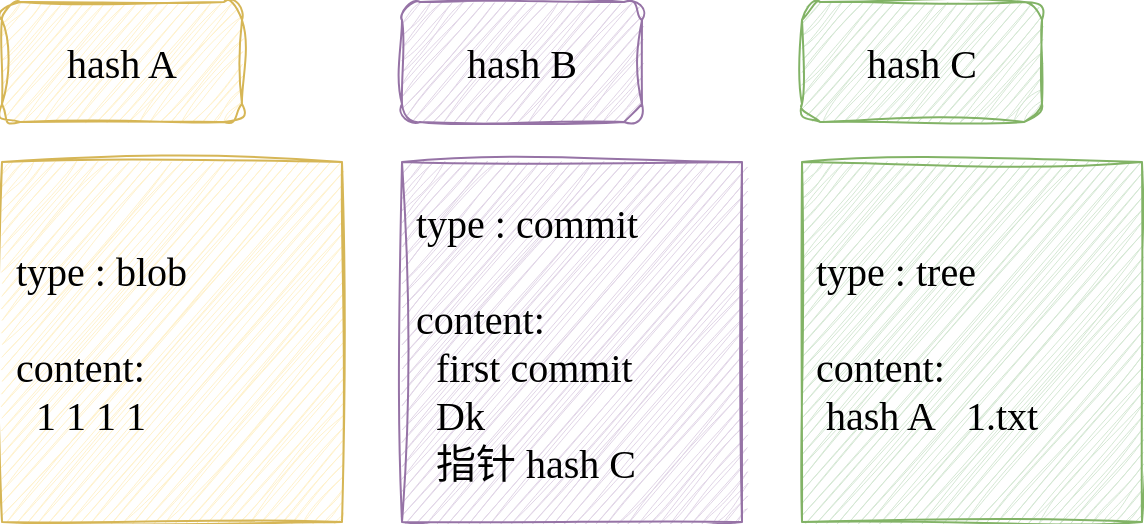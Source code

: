 <mxfile version="21.6.1" type="github">
  <diagram name="第 1 页" id="VkEW_3fHJum4j1e8iv0O">
    <mxGraphModel dx="1420" dy="889" grid="1" gridSize="10" guides="1" tooltips="1" connect="1" arrows="1" fold="1" page="1" pageScale="1" pageWidth="827" pageHeight="1169" math="0" shadow="0">
      <root>
        <mxCell id="0" />
        <mxCell id="1" parent="0" />
        <mxCell id="g1Qivy0qSHfABNk4nC-o-1" value="hash C" style="rounded=1;whiteSpace=wrap;html=1;sketch=1;hachureGap=4;jiggle=2;curveFitting=1;fontFamily=手札体-简;fontSize=20;fillColor=#d5e8d4;strokeColor=#82b366;" vertex="1" parent="1">
          <mxGeometry x="560" y="210" width="120" height="60" as="geometry" />
        </mxCell>
        <mxCell id="g1Qivy0qSHfABNk4nC-o-2" value="hash B" style="rounded=1;whiteSpace=wrap;html=1;sketch=1;hachureGap=4;jiggle=2;curveFitting=1;fontFamily=手札体-简;fontSize=20;fillColor=#e1d5e7;strokeColor=#9673a6;" vertex="1" parent="1">
          <mxGeometry x="360" y="210" width="120" height="60" as="geometry" />
        </mxCell>
        <mxCell id="g1Qivy0qSHfABNk4nC-o-3" value="&lt;div style=&quot;&quot;&gt;&lt;span style=&quot;background-color: initial;&quot;&gt;&amp;nbsp;type : tree&lt;/span&gt;&lt;/div&gt;&lt;div style=&quot;&quot;&gt;&lt;span style=&quot;background-color: initial;&quot;&gt;&lt;br&gt;&lt;/span&gt;&lt;/div&gt;&lt;div style=&quot;&quot;&gt;&lt;span style=&quot;background-color: initial;&quot;&gt;&amp;nbsp;content:&amp;nbsp;&lt;/span&gt;&lt;/div&gt;&lt;div style=&quot;&quot;&gt;&lt;span style=&quot;background-color: initial;&quot;&gt;&amp;nbsp; hash A&amp;nbsp; &amp;nbsp;1.txt&lt;/span&gt;&lt;/div&gt;" style="rounded=0;whiteSpace=wrap;html=1;sketch=1;hachureGap=4;jiggle=2;curveFitting=1;fontFamily=手札体-简;fontSize=20;align=left;fillColor=#d5e8d4;strokeColor=#82b366;" vertex="1" parent="1">
          <mxGeometry x="560" y="290" width="170" height="180" as="geometry" />
        </mxCell>
        <mxCell id="g1Qivy0qSHfABNk4nC-o-4" value="&lt;div style=&quot;&quot;&gt;&lt;span style=&quot;background-color: initial;&quot;&gt;&amp;nbsp;type : commit&lt;/span&gt;&lt;/div&gt;&lt;div style=&quot;&quot;&gt;&lt;span style=&quot;background-color: initial;&quot;&gt;&lt;br&gt;&lt;/span&gt;&lt;/div&gt;&lt;div style=&quot;&quot;&gt;&lt;span style=&quot;background-color: initial;&quot;&gt;&amp;nbsp;content:&amp;nbsp;&lt;/span&gt;&lt;/div&gt;&lt;div style=&quot;&quot;&gt;&amp;nbsp; &amp;nbsp;first commit&lt;/div&gt;&lt;div style=&quot;&quot;&gt;&amp;nbsp; &amp;nbsp;Dk&lt;/div&gt;&lt;div style=&quot;&quot;&gt;&amp;nbsp; &amp;nbsp;指针 hash C&lt;/div&gt;" style="rounded=0;whiteSpace=wrap;html=1;sketch=1;hachureGap=4;jiggle=2;curveFitting=1;fontFamily=手札体-简;fontSize=20;align=left;fillColor=#e1d5e7;strokeColor=#9673a6;" vertex="1" parent="1">
          <mxGeometry x="360" y="290" width="170" height="180" as="geometry" />
        </mxCell>
        <mxCell id="g1Qivy0qSHfABNk4nC-o-5" value="hash A" style="rounded=1;whiteSpace=wrap;html=1;sketch=1;hachureGap=4;jiggle=2;curveFitting=1;fontFamily=手札体-简;fontSize=20;fillColor=#fff2cc;strokeColor=#d6b656;" vertex="1" parent="1">
          <mxGeometry x="160" y="210" width="120" height="60" as="geometry" />
        </mxCell>
        <mxCell id="g1Qivy0qSHfABNk4nC-o-6" value="&lt;div style=&quot;&quot;&gt;&lt;span style=&quot;background-color: initial;&quot;&gt;&amp;nbsp;type : blob&lt;/span&gt;&lt;/div&gt;&lt;div style=&quot;&quot;&gt;&lt;span style=&quot;background-color: initial;&quot;&gt;&lt;br&gt;&lt;/span&gt;&lt;/div&gt;&lt;div style=&quot;&quot;&gt;&lt;span style=&quot;background-color: initial;&quot;&gt;&amp;nbsp;content:&amp;nbsp;&lt;/span&gt;&lt;/div&gt;&lt;div style=&quot;&quot;&gt;&amp;nbsp; &amp;nbsp;1 1 1 1&lt;/div&gt;" style="rounded=0;whiteSpace=wrap;html=1;sketch=1;hachureGap=4;jiggle=2;curveFitting=1;fontFamily=手札体-简;fontSize=20;align=left;fillColor=#fff2cc;strokeColor=#d6b656;" vertex="1" parent="1">
          <mxGeometry x="160" y="290" width="170" height="180" as="geometry" />
        </mxCell>
      </root>
    </mxGraphModel>
  </diagram>
</mxfile>
